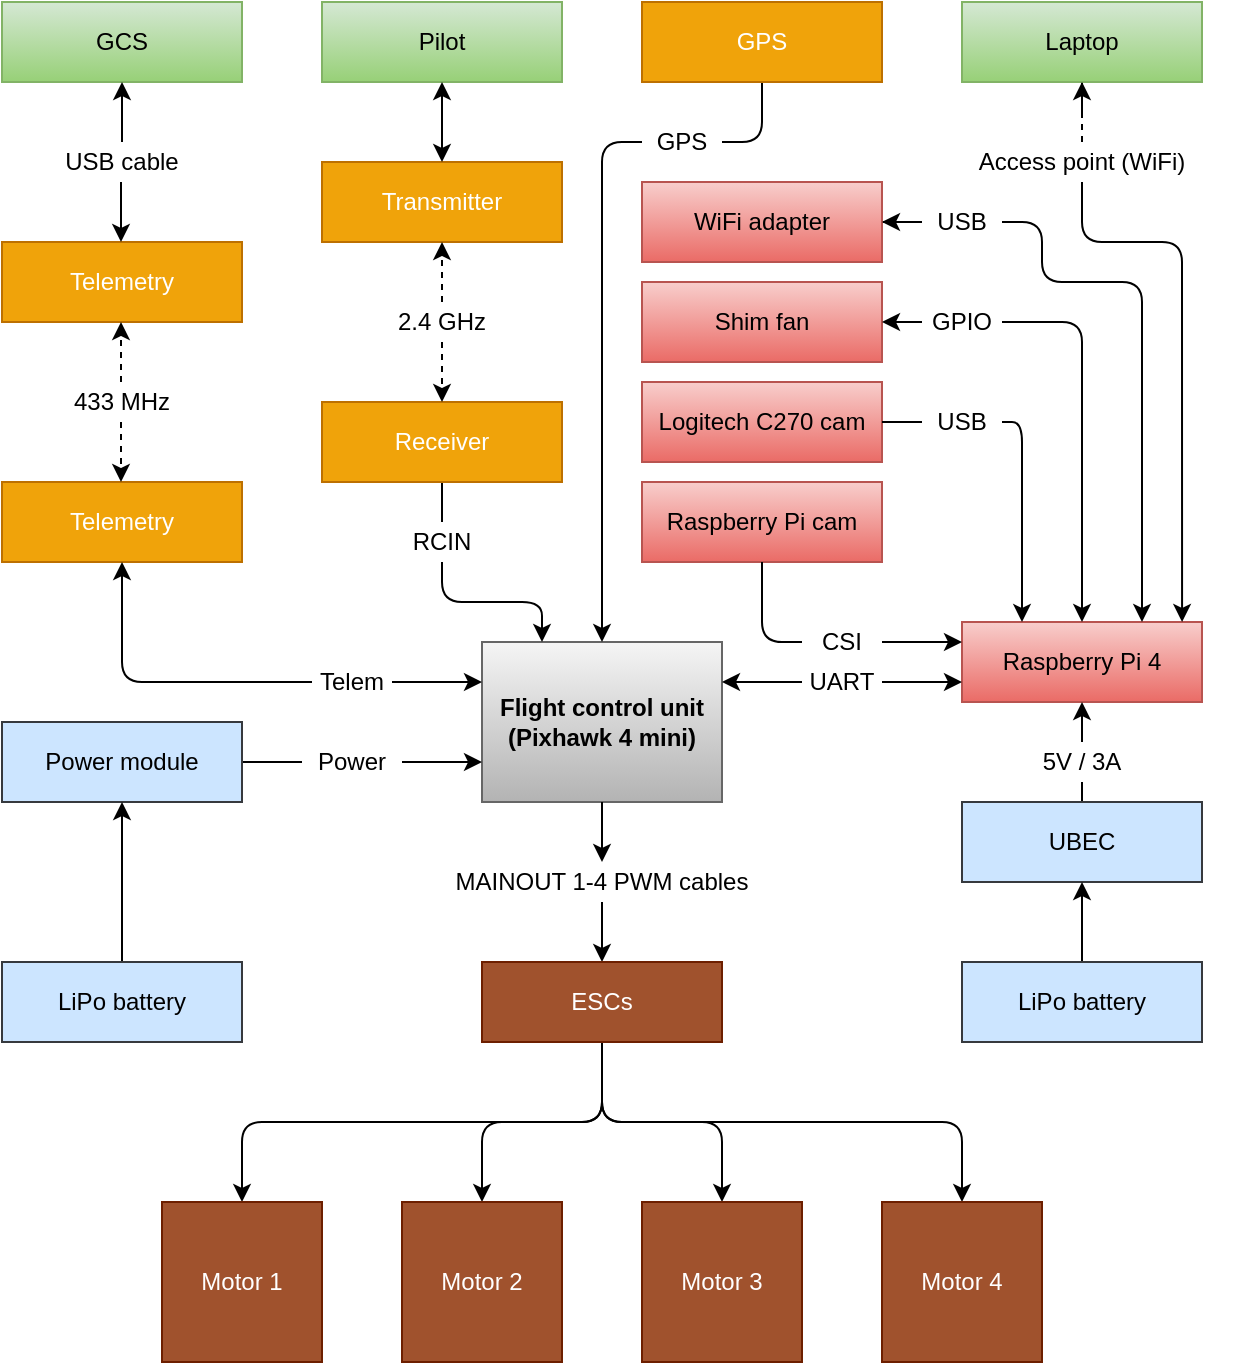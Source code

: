 <mxfile version="14.5.1" type="device"><diagram id="QRiczbJw5ZGmbl1pIXuY" name="Page-1"><mxGraphModel dx="1129" dy="688" grid="1" gridSize="10" guides="1" tooltips="1" connect="1" arrows="1" fold="1" page="1" pageScale="1" pageWidth="850" pageHeight="1100" math="0" shadow="0"><root><mxCell id="0"/><mxCell id="1" parent="0"/><mxCell id="sk7hf0EKisKR4dPthY-C-1" value="GCS" style="rounded=0;whiteSpace=wrap;html=1;gradientColor=#97d077;fillColor=#d5e8d4;strokeColor=#82b366;" parent="1" vertex="1"><mxGeometry x="80" y="40" width="120" height="40" as="geometry"/></mxCell><mxCell id="sk7hf0EKisKR4dPthY-C-3" value="Telemetry" style="rounded=0;whiteSpace=wrap;html=1;fillColor=#f0a30a;strokeColor=#BD7000;fontColor=#ffffff;" parent="1" vertex="1"><mxGeometry x="80" y="160" width="120" height="40" as="geometry"/></mxCell><mxCell id="sk7hf0EKisKR4dPthY-C-10" value="USB cable" style="text;html=1;strokeColor=none;fillColor=none;align=center;verticalAlign=middle;whiteSpace=wrap;rounded=0;" parent="1" vertex="1"><mxGeometry x="105" y="110" width="70" height="20" as="geometry"/></mxCell><mxCell id="sk7hf0EKisKR4dPthY-C-12" value="" style="endArrow=classic;html=1;entryX=0.5;entryY=1;entryDx=0;entryDy=0;exitX=0.5;exitY=0;exitDx=0;exitDy=0;" parent="1" source="sk7hf0EKisKR4dPthY-C-10" target="sk7hf0EKisKR4dPthY-C-1" edge="1"><mxGeometry width="50" height="50" relative="1" as="geometry"><mxPoint x="270" y="120" as="sourcePoint"/><mxPoint x="320" y="70" as="targetPoint"/></mxGeometry></mxCell><mxCell id="sk7hf0EKisKR4dPthY-C-13" value="" style="endArrow=classic;html=1;entryX=0.5;entryY=1;entryDx=0;entryDy=0;exitX=0.5;exitY=0;exitDx=0;exitDy=0;" parent="1" edge="1"><mxGeometry width="50" height="50" relative="1" as="geometry"><mxPoint x="139.5" y="130" as="sourcePoint"/><mxPoint x="139.5" y="160" as="targetPoint"/></mxGeometry></mxCell><mxCell id="sk7hf0EKisKR4dPthY-C-14" value="Telemetry" style="rounded=0;whiteSpace=wrap;html=1;fillColor=#f0a30a;strokeColor=#BD7000;fontColor=#ffffff;" parent="1" vertex="1"><mxGeometry x="80" y="280" width="120" height="40" as="geometry"/></mxCell><mxCell id="sk7hf0EKisKR4dPthY-C-15" value="433 MHz" style="text;html=1;strokeColor=none;fillColor=none;align=center;verticalAlign=middle;whiteSpace=wrap;rounded=0;" parent="1" vertex="1"><mxGeometry x="105" y="230" width="70" height="20" as="geometry"/></mxCell><mxCell id="sk7hf0EKisKR4dPthY-C-16" value="" style="endArrow=classic;html=1;entryX=0.5;entryY=1;entryDx=0;entryDy=0;exitX=0.5;exitY=0;exitDx=0;exitDy=0;dashed=1;" parent="1" edge="1"><mxGeometry width="50" height="50" relative="1" as="geometry"><mxPoint x="139.5" y="230" as="sourcePoint"/><mxPoint x="139.5" y="200" as="targetPoint"/></mxGeometry></mxCell><mxCell id="sk7hf0EKisKR4dPthY-C-17" value="" style="endArrow=classic;html=1;entryX=0.5;entryY=1;entryDx=0;entryDy=0;exitX=0.5;exitY=0;exitDx=0;exitDy=0;dashed=1;" parent="1" edge="1"><mxGeometry width="50" height="50" relative="1" as="geometry"><mxPoint x="139.5" y="250" as="sourcePoint"/><mxPoint x="139.5" y="280" as="targetPoint"/></mxGeometry></mxCell><mxCell id="sk7hf0EKisKR4dPthY-C-18" value="Pilot" style="rounded=0;whiteSpace=wrap;html=1;gradientColor=#97d077;fillColor=#d5e8d4;strokeColor=#82b366;" parent="1" vertex="1"><mxGeometry x="240" y="40" width="120" height="40" as="geometry"/></mxCell><mxCell id="sk7hf0EKisKR4dPthY-C-19" value="Transmitter" style="rounded=0;whiteSpace=wrap;html=1;fillColor=#f0a30a;strokeColor=#BD7000;fontColor=#ffffff;" parent="1" vertex="1"><mxGeometry x="240" y="120" width="120" height="40" as="geometry"/></mxCell><mxCell id="sk7hf0EKisKR4dPthY-C-108" style="edgeStyle=orthogonalEdgeStyle;rounded=0;orthogonalLoop=1;jettySize=auto;html=1;exitX=0.5;exitY=1;exitDx=0;exitDy=0;entryX=0.5;entryY=0;entryDx=0;entryDy=0;endArrow=none;endFill=0;strokeWidth=1;" parent="1" source="sk7hf0EKisKR4dPthY-C-23" target="sk7hf0EKisKR4dPthY-C-38" edge="1"><mxGeometry relative="1" as="geometry"/></mxCell><mxCell id="sk7hf0EKisKR4dPthY-C-23" value="Receiver" style="rounded=0;whiteSpace=wrap;html=1;fillColor=#f0a30a;strokeColor=#BD7000;fontColor=#ffffff;" parent="1" vertex="1"><mxGeometry x="240" y="240" width="120" height="40" as="geometry"/></mxCell><mxCell id="sk7hf0EKisKR4dPthY-C-133" style="edgeStyle=orthogonalEdgeStyle;rounded=0;orthogonalLoop=1;jettySize=auto;html=1;exitX=0.5;exitY=1;exitDx=0;exitDy=0;entryX=0.5;entryY=0;entryDx=0;entryDy=0;endArrow=classic;endFill=1;strokeWidth=1;dashed=1;" parent="1" source="sk7hf0EKisKR4dPthY-C-24" target="sk7hf0EKisKR4dPthY-C-23" edge="1"><mxGeometry relative="1" as="geometry"/></mxCell><mxCell id="sk7hf0EKisKR4dPthY-C-24" value="2.4 GHz" style="text;html=1;strokeColor=none;fillColor=none;align=center;verticalAlign=middle;whiteSpace=wrap;rounded=0;" parent="1" vertex="1"><mxGeometry x="265" y="190" width="70" height="20" as="geometry"/></mxCell><mxCell id="sk7hf0EKisKR4dPthY-C-164" style="edgeStyle=orthogonalEdgeStyle;rounded=1;orthogonalLoop=1;jettySize=auto;html=1;exitX=0.5;exitY=1;exitDx=0;exitDy=0;entryX=1;entryY=0.5;entryDx=0;entryDy=0;endArrow=none;endFill=0;strokeWidth=1;" parent="1" source="sk7hf0EKisKR4dPthY-C-27" target="sk7hf0EKisKR4dPthY-C-31" edge="1"><mxGeometry relative="1" as="geometry"><Array as="points"><mxPoint x="460" y="110"/></Array></mxGeometry></mxCell><mxCell id="sk7hf0EKisKR4dPthY-C-27" value="GPS" style="rounded=0;whiteSpace=wrap;html=1;fillColor=#f0a30a;strokeColor=#BD7000;fontColor=#ffffff;" parent="1" vertex="1"><mxGeometry x="400" y="40" width="120" height="40" as="geometry"/></mxCell><mxCell id="sk7hf0EKisKR4dPthY-C-74" style="edgeStyle=orthogonalEdgeStyle;rounded=0;orthogonalLoop=1;jettySize=auto;html=1;entryX=0.5;entryY=0;entryDx=0;entryDy=0;endArrow=classic;endFill=1;" parent="1" source="sk7hf0EKisKR4dPthY-C-75" target="sk7hf0EKisKR4dPthY-C-51" edge="1"><mxGeometry relative="1" as="geometry"/></mxCell><mxCell id="sk7hf0EKisKR4dPthY-C-29" value="&lt;div&gt;&lt;b&gt;Flight control unit&lt;/b&gt;&lt;/div&gt;&lt;div&gt;&lt;b&gt;(Pixhawk 4 mini)&lt;br&gt;&lt;/b&gt;&lt;/div&gt;" style="rounded=0;whiteSpace=wrap;html=1;gradientColor=#b3b3b3;fillColor=#f5f5f5;strokeColor=#666666;" parent="1" vertex="1"><mxGeometry x="320" y="360" width="120" height="80" as="geometry"/></mxCell><mxCell id="sk7hf0EKisKR4dPthY-C-107" style="edgeStyle=orthogonalEdgeStyle;rounded=0;orthogonalLoop=1;jettySize=auto;html=1;exitX=1;exitY=0.5;exitDx=0;exitDy=0;entryX=0;entryY=0.25;entryDx=0;entryDy=0;endArrow=classic;endFill=1;strokeWidth=1;" parent="1" source="sk7hf0EKisKR4dPthY-C-35" target="sk7hf0EKisKR4dPthY-C-29" edge="1"><mxGeometry relative="1" as="geometry"/></mxCell><mxCell id="sk7hf0EKisKR4dPthY-C-126" style="edgeStyle=orthogonalEdgeStyle;rounded=1;orthogonalLoop=1;jettySize=auto;html=1;entryX=0.5;entryY=1;entryDx=0;entryDy=0;endArrow=classic;endFill=1;strokeWidth=1;" parent="1" source="sk7hf0EKisKR4dPthY-C-35" target="sk7hf0EKisKR4dPthY-C-14" edge="1"><mxGeometry relative="1" as="geometry"/></mxCell><mxCell id="sk7hf0EKisKR4dPthY-C-35" value="Telem " style="text;html=1;strokeColor=none;fillColor=none;align=center;verticalAlign=middle;whiteSpace=wrap;rounded=0;" parent="1" vertex="1"><mxGeometry x="235" y="370" width="40" height="20" as="geometry"/></mxCell><mxCell id="sk7hf0EKisKR4dPthY-C-127" style="edgeStyle=orthogonalEdgeStyle;rounded=1;orthogonalLoop=1;jettySize=auto;html=1;exitX=0.5;exitY=1;exitDx=0;exitDy=0;entryX=0.25;entryY=0;entryDx=0;entryDy=0;endArrow=classic;endFill=1;strokeWidth=1;" parent="1" source="sk7hf0EKisKR4dPthY-C-38" target="sk7hf0EKisKR4dPthY-C-29" edge="1"><mxGeometry relative="1" as="geometry"><Array as="points"><mxPoint x="300" y="340"/><mxPoint x="350" y="340"/></Array></mxGeometry></mxCell><mxCell id="sk7hf0EKisKR4dPthY-C-38" value="RCIN" style="text;html=1;strokeColor=none;fillColor=none;align=center;verticalAlign=middle;whiteSpace=wrap;rounded=0;" parent="1" vertex="1"><mxGeometry x="280" y="300" width="40" height="20" as="geometry"/></mxCell><mxCell id="sk7hf0EKisKR4dPthY-C-45" style="edgeStyle=orthogonalEdgeStyle;rounded=0;orthogonalLoop=1;jettySize=auto;html=1;entryX=0;entryY=0.75;entryDx=0;entryDy=0;endArrow=classic;endFill=1;" parent="1" source="sk7hf0EKisKR4dPthY-C-71" target="sk7hf0EKisKR4dPthY-C-29" edge="1"><mxGeometry relative="1" as="geometry"/></mxCell><mxCell id="sk7hf0EKisKR4dPthY-C-73" style="edgeStyle=orthogonalEdgeStyle;rounded=0;orthogonalLoop=1;jettySize=auto;html=1;exitX=1;exitY=0.5;exitDx=0;exitDy=0;entryX=0;entryY=0.5;entryDx=0;entryDy=0;endArrow=none;endFill=0;" parent="1" source="sk7hf0EKisKR4dPthY-C-41" target="sk7hf0EKisKR4dPthY-C-71" edge="1"><mxGeometry relative="1" as="geometry"/></mxCell><mxCell id="sk7hf0EKisKR4dPthY-C-41" value="Power module" style="rounded=0;whiteSpace=wrap;html=1;fillColor=#cce5ff;strokeColor=#36393d;" parent="1" vertex="1"><mxGeometry x="80" y="400" width="120" height="40" as="geometry"/></mxCell><mxCell id="sk7hf0EKisKR4dPthY-C-47" style="edgeStyle=orthogonalEdgeStyle;rounded=0;orthogonalLoop=1;jettySize=auto;html=1;entryX=0.5;entryY=1;entryDx=0;entryDy=0;endArrow=classic;endFill=1;" parent="1" source="sk7hf0EKisKR4dPthY-C-42" target="sk7hf0EKisKR4dPthY-C-41" edge="1"><mxGeometry relative="1" as="geometry"/></mxCell><mxCell id="sk7hf0EKisKR4dPthY-C-42" value="LiPo battery" style="rounded=0;whiteSpace=wrap;html=1;fillColor=#cce5ff;strokeColor=#36393d;" parent="1" vertex="1"><mxGeometry x="80" y="520" width="120" height="40" as="geometry"/></mxCell><mxCell id="sk7hf0EKisKR4dPthY-C-43" value="Raspberry Pi 4" style="rounded=0;whiteSpace=wrap;html=1;fillColor=#f8cecc;strokeColor=#b85450;gradientColor=#ea6b66;" parent="1" vertex="1"><mxGeometry x="560" y="350" width="120" height="40" as="geometry"/></mxCell><mxCell id="sk7hf0EKisKR4dPthY-C-84" style="edgeStyle=orthogonalEdgeStyle;rounded=0;orthogonalLoop=1;jettySize=auto;html=1;exitX=0.5;exitY=0;exitDx=0;exitDy=0;entryX=0.5;entryY=1;entryDx=0;entryDy=0;endArrow=none;endFill=0;strokeWidth=1;" parent="1" source="sk7hf0EKisKR4dPthY-C-44" target="sk7hf0EKisKR4dPthY-C-66" edge="1"><mxGeometry relative="1" as="geometry"/></mxCell><mxCell id="sk7hf0EKisKR4dPthY-C-44" value="UBEC" style="rounded=0;whiteSpace=wrap;html=1;fillColor=#cce5ff;strokeColor=#36393d;" parent="1" vertex="1"><mxGeometry x="560" y="440" width="120" height="40" as="geometry"/></mxCell><mxCell id="sk7hf0EKisKR4dPthY-C-60" style="edgeStyle=orthogonalEdgeStyle;rounded=0;orthogonalLoop=1;jettySize=auto;html=1;exitX=0.5;exitY=0;exitDx=0;exitDy=0;entryX=0.5;entryY=1;entryDx=0;entryDy=0;endArrow=classic;endFill=1;" parent="1" source="sk7hf0EKisKR4dPthY-C-50" target="sk7hf0EKisKR4dPthY-C-44" edge="1"><mxGeometry relative="1" as="geometry"/></mxCell><mxCell id="sk7hf0EKisKR4dPthY-C-50" value="LiPo battery" style="rounded=0;whiteSpace=wrap;html=1;fillColor=#cce5ff;strokeColor=#36393d;" parent="1" vertex="1"><mxGeometry x="560" y="520" width="120" height="40" as="geometry"/></mxCell><mxCell id="sk7hf0EKisKR4dPthY-C-56" style="edgeStyle=orthogonalEdgeStyle;rounded=1;orthogonalLoop=1;jettySize=auto;html=1;entryX=0.5;entryY=0;entryDx=0;entryDy=0;endArrow=classic;endFill=1;" parent="1" source="sk7hf0EKisKR4dPthY-C-51" target="sk7hf0EKisKR4dPthY-C-53" edge="1"><mxGeometry relative="1" as="geometry"><Array as="points"><mxPoint x="380" y="600"/><mxPoint x="200" y="600"/></Array></mxGeometry></mxCell><mxCell id="sk7hf0EKisKR4dPthY-C-57" style="edgeStyle=orthogonalEdgeStyle;rounded=1;orthogonalLoop=1;jettySize=auto;html=1;exitX=0.5;exitY=1;exitDx=0;exitDy=0;entryX=0.5;entryY=0;entryDx=0;entryDy=0;endArrow=classic;endFill=1;" parent="1" source="sk7hf0EKisKR4dPthY-C-51" target="sk7hf0EKisKR4dPthY-C-52" edge="1"><mxGeometry relative="1" as="geometry"><Array as="points"><mxPoint x="380" y="600"/><mxPoint x="560" y="600"/></Array></mxGeometry></mxCell><mxCell id="sk7hf0EKisKR4dPthY-C-58" style="edgeStyle=orthogonalEdgeStyle;rounded=1;orthogonalLoop=1;jettySize=auto;html=1;exitX=0.5;exitY=1;exitDx=0;exitDy=0;endArrow=classic;endFill=1;" parent="1" source="sk7hf0EKisKR4dPthY-C-51" target="sk7hf0EKisKR4dPthY-C-55" edge="1"><mxGeometry relative="1" as="geometry"/></mxCell><mxCell id="sk7hf0EKisKR4dPthY-C-59" style="edgeStyle=orthogonalEdgeStyle;rounded=1;orthogonalLoop=1;jettySize=auto;html=1;exitX=0.5;exitY=1;exitDx=0;exitDy=0;entryX=0.5;entryY=0;entryDx=0;entryDy=0;endArrow=classic;endFill=1;" parent="1" source="sk7hf0EKisKR4dPthY-C-51" target="sk7hf0EKisKR4dPthY-C-54" edge="1"><mxGeometry relative="1" as="geometry"/></mxCell><mxCell id="sk7hf0EKisKR4dPthY-C-51" value="ESCs" style="rounded=0;whiteSpace=wrap;html=1;fillColor=#a0522d;strokeColor=#6D1F00;fontColor=#ffffff;" parent="1" vertex="1"><mxGeometry x="320" y="520" width="120" height="40" as="geometry"/></mxCell><mxCell id="sk7hf0EKisKR4dPthY-C-52" value="Motor 4" style="rounded=0;whiteSpace=wrap;html=1;fillColor=#a0522d;strokeColor=#6D1F00;fontColor=#ffffff;" parent="1" vertex="1"><mxGeometry x="520" y="640" width="80" height="80" as="geometry"/></mxCell><mxCell id="sk7hf0EKisKR4dPthY-C-53" value="Motor 1" style="rounded=0;whiteSpace=wrap;html=1;fillColor=#a0522d;strokeColor=#6D1F00;fontColor=#ffffff;" parent="1" vertex="1"><mxGeometry x="160" y="640" width="80" height="80" as="geometry"/></mxCell><mxCell id="sk7hf0EKisKR4dPthY-C-54" value="Motor 2" style="rounded=0;whiteSpace=wrap;html=1;fillColor=#a0522d;strokeColor=#6D1F00;fontColor=#ffffff;" parent="1" vertex="1"><mxGeometry x="280" y="640" width="80" height="80" as="geometry"/></mxCell><mxCell id="sk7hf0EKisKR4dPthY-C-55" value="Motor 3" style="rounded=0;whiteSpace=wrap;html=1;fillColor=#a0522d;strokeColor=#6D1F00;fontColor=#ffffff;" parent="1" vertex="1"><mxGeometry x="400" y="640" width="80" height="80" as="geometry"/></mxCell><mxCell id="sk7hf0EKisKR4dPthY-C-89" style="edgeStyle=orthogonalEdgeStyle;rounded=0;orthogonalLoop=1;jettySize=auto;html=1;exitX=0;exitY=0.5;exitDx=0;exitDy=0;entryX=1;entryY=0.25;entryDx=0;entryDy=0;endArrow=classic;endFill=1;strokeWidth=1;" parent="1" source="sk7hf0EKisKR4dPthY-C-62" target="sk7hf0EKisKR4dPthY-C-29" edge="1"><mxGeometry relative="1" as="geometry"/></mxCell><mxCell id="sk7hf0EKisKR4dPthY-C-90" style="edgeStyle=orthogonalEdgeStyle;rounded=0;orthogonalLoop=1;jettySize=auto;html=1;entryX=0;entryY=0.75;entryDx=0;entryDy=0;endArrow=classic;endFill=1;strokeWidth=1;" parent="1" source="sk7hf0EKisKR4dPthY-C-62" target="sk7hf0EKisKR4dPthY-C-43" edge="1"><mxGeometry relative="1" as="geometry"/></mxCell><mxCell id="sk7hf0EKisKR4dPthY-C-62" value="UART" style="text;html=1;strokeColor=none;fillColor=none;align=center;verticalAlign=middle;whiteSpace=wrap;rounded=0;" parent="1" vertex="1"><mxGeometry x="480" y="370" width="40" height="20" as="geometry"/></mxCell><mxCell id="sk7hf0EKisKR4dPthY-C-85" style="edgeStyle=orthogonalEdgeStyle;rounded=0;orthogonalLoop=1;jettySize=auto;html=1;exitX=0.5;exitY=0;exitDx=0;exitDy=0;entryX=0.5;entryY=1;entryDx=0;entryDy=0;endArrow=classic;endFill=1;strokeWidth=1;" parent="1" source="sk7hf0EKisKR4dPthY-C-66" target="sk7hf0EKisKR4dPthY-C-43" edge="1"><mxGeometry relative="1" as="geometry"/></mxCell><mxCell id="sk7hf0EKisKR4dPthY-C-66" value="5V / 3A" style="text;html=1;strokeColor=none;fillColor=none;align=center;verticalAlign=middle;whiteSpace=wrap;rounded=0;" parent="1" vertex="1"><mxGeometry x="595" y="410" width="50" height="20" as="geometry"/></mxCell><mxCell id="sk7hf0EKisKR4dPthY-C-71" value="Power" style="text;html=1;strokeColor=none;fillColor=none;align=center;verticalAlign=middle;whiteSpace=wrap;rounded=0;" parent="1" vertex="1"><mxGeometry x="230" y="410" width="50" height="20" as="geometry"/></mxCell><mxCell id="sk7hf0EKisKR4dPthY-C-75" value="MAINOUT 1-4 PWM cables" style="text;html=1;strokeColor=none;fillColor=none;align=center;verticalAlign=middle;whiteSpace=wrap;rounded=0;" parent="1" vertex="1"><mxGeometry x="285" y="470" width="190" height="20" as="geometry"/></mxCell><mxCell id="sk7hf0EKisKR4dPthY-C-76" style="edgeStyle=orthogonalEdgeStyle;rounded=0;orthogonalLoop=1;jettySize=auto;html=1;entryX=0.5;entryY=0;entryDx=0;entryDy=0;endArrow=classic;endFill=1;" parent="1" source="sk7hf0EKisKR4dPthY-C-29" target="sk7hf0EKisKR4dPthY-C-75" edge="1"><mxGeometry relative="1" as="geometry"><mxPoint x="380" y="440" as="sourcePoint"/><mxPoint x="380" y="520" as="targetPoint"/></mxGeometry></mxCell><mxCell id="sk7hf0EKisKR4dPthY-C-92" value="" style="endArrow=classic;html=1;strokeWidth=1;entryX=0.5;entryY=1;entryDx=0;entryDy=0;exitX=0.5;exitY=0;exitDx=0;exitDy=0;dashed=1;" parent="1" source="sk7hf0EKisKR4dPthY-C-24" target="sk7hf0EKisKR4dPthY-C-19" edge="1"><mxGeometry width="50" height="50" relative="1" as="geometry"><mxPoint x="396" y="293" as="sourcePoint"/><mxPoint x="446" y="243" as="targetPoint"/></mxGeometry></mxCell><mxCell id="gDxq4xbHx0DMGXTyvQvZ-17" value="" style="edgeStyle=orthogonalEdgeStyle;rounded=1;orthogonalLoop=1;jettySize=auto;html=1;dashed=1;endArrow=none;endFill=0;" edge="1" parent="1" source="sk7hf0EKisKR4dPthY-C-104" target="sk7hf0EKisKR4dPthY-C-119"><mxGeometry relative="1" as="geometry"/></mxCell><mxCell id="sk7hf0EKisKR4dPthY-C-104" value="Laptop" style="rounded=0;whiteSpace=wrap;html=1;gradientColor=#97d077;fillColor=#d5e8d4;strokeColor=#82b366;" parent="1" vertex="1"><mxGeometry x="560" y="40" width="120" height="40" as="geometry"/></mxCell><mxCell id="sk7hf0EKisKR4dPthY-C-123" style="edgeStyle=orthogonalEdgeStyle;rounded=0;orthogonalLoop=1;jettySize=auto;html=1;exitX=0.5;exitY=0;exitDx=0;exitDy=0;entryX=0.5;entryY=1;entryDx=0;entryDy=0;endArrow=classic;endFill=1;strokeWidth=1;dashed=1;" parent="1" source="sk7hf0EKisKR4dPthY-C-119" target="sk7hf0EKisKR4dPthY-C-104" edge="1"><mxGeometry relative="1" as="geometry"/></mxCell><mxCell id="gDxq4xbHx0DMGXTyvQvZ-13" style="edgeStyle=orthogonalEdgeStyle;rounded=1;orthogonalLoop=1;jettySize=auto;html=1;exitX=0.5;exitY=1;exitDx=0;exitDy=0;entryX=0.917;entryY=0;entryDx=0;entryDy=0;entryPerimeter=0;" edge="1" parent="1" source="sk7hf0EKisKR4dPthY-C-119" target="sk7hf0EKisKR4dPthY-C-43"><mxGeometry relative="1" as="geometry"><Array as="points"><mxPoint x="620" y="160"/><mxPoint x="670" y="160"/></Array></mxGeometry></mxCell><mxCell id="sk7hf0EKisKR4dPthY-C-119" value="Access point (WiFi)" style="text;html=1;strokeColor=none;fillColor=none;align=center;verticalAlign=middle;whiteSpace=wrap;rounded=0;" parent="1" vertex="1"><mxGeometry x="535" y="110" width="170" height="20" as="geometry"/></mxCell><mxCell id="sk7hf0EKisKR4dPthY-C-132" value="" style="endArrow=classic;startArrow=classic;html=1;strokeWidth=1;entryX=0.5;entryY=1;entryDx=0;entryDy=0;exitX=0.5;exitY=0;exitDx=0;exitDy=0;" parent="1" source="sk7hf0EKisKR4dPthY-C-19" target="sk7hf0EKisKR4dPthY-C-18" edge="1"><mxGeometry width="50" height="50" relative="1" as="geometry"><mxPoint x="210" y="250" as="sourcePoint"/><mxPoint x="260" y="200" as="targetPoint"/></mxGeometry></mxCell><mxCell id="sk7hf0EKisKR4dPthY-C-173" style="edgeStyle=orthogonalEdgeStyle;rounded=1;orthogonalLoop=1;jettySize=auto;html=1;exitX=0;exitY=0.5;exitDx=0;exitDy=0;entryX=0.5;entryY=0;entryDx=0;entryDy=0;endArrow=classic;endFill=1;strokeWidth=1;" parent="1" source="sk7hf0EKisKR4dPthY-C-31" target="sk7hf0EKisKR4dPthY-C-29" edge="1"><mxGeometry relative="1" as="geometry"/></mxCell><mxCell id="sk7hf0EKisKR4dPthY-C-31" value="GPS " style="text;html=1;strokeColor=none;fillColor=none;align=center;verticalAlign=middle;whiteSpace=wrap;rounded=0;" parent="1" vertex="1"><mxGeometry x="400" y="100" width="40" height="20" as="geometry"/></mxCell><mxCell id="sk7hf0EKisKR4dPthY-C-139" value="Logitech C270 cam" style="rounded=0;whiteSpace=wrap;html=1;fillColor=#f8cecc;strokeColor=#b85450;gradientColor=#ea6b66;" parent="1" vertex="1"><mxGeometry x="400" y="230" width="120" height="40" as="geometry"/></mxCell><mxCell id="sk7hf0EKisKR4dPthY-C-140" value="Raspberry Pi cam" style="rounded=0;whiteSpace=wrap;html=1;fillColor=#f8cecc;strokeColor=#b85450;gradientColor=#ea6b66;" parent="1" vertex="1"><mxGeometry x="400" y="280" width="120" height="40" as="geometry"/></mxCell><mxCell id="gDxq4xbHx0DMGXTyvQvZ-15" style="edgeStyle=orthogonalEdgeStyle;rounded=1;orthogonalLoop=1;jettySize=auto;html=1;exitX=1;exitY=0.5;exitDx=0;exitDy=0;entryX=0.25;entryY=0;entryDx=0;entryDy=0;" edge="1" parent="1" source="sk7hf0EKisKR4dPthY-C-147" target="sk7hf0EKisKR4dPthY-C-43"><mxGeometry relative="1" as="geometry"><Array as="points"><mxPoint x="590" y="250"/></Array></mxGeometry></mxCell><mxCell id="gDxq4xbHx0DMGXTyvQvZ-16" style="edgeStyle=orthogonalEdgeStyle;rounded=0;orthogonalLoop=1;jettySize=auto;html=1;exitX=0;exitY=0.5;exitDx=0;exitDy=0;entryX=1;entryY=0.5;entryDx=0;entryDy=0;endArrow=none;endFill=0;" edge="1" parent="1" source="sk7hf0EKisKR4dPthY-C-147" target="sk7hf0EKisKR4dPthY-C-139"><mxGeometry relative="1" as="geometry"/></mxCell><mxCell id="sk7hf0EKisKR4dPthY-C-147" value="USB" style="text;html=1;strokeColor=none;fillColor=none;align=center;verticalAlign=middle;whiteSpace=wrap;rounded=0;" parent="1" vertex="1"><mxGeometry x="540" y="240" width="40" height="20" as="geometry"/></mxCell><mxCell id="sk7hf0EKisKR4dPthY-C-155" style="edgeStyle=orthogonalEdgeStyle;rounded=1;orthogonalLoop=1;jettySize=auto;html=1;exitX=0;exitY=0.5;exitDx=0;exitDy=0;entryX=0.5;entryY=1;entryDx=0;entryDy=0;endArrow=none;endFill=0;strokeWidth=1;" parent="1" source="sk7hf0EKisKR4dPthY-C-153" target="sk7hf0EKisKR4dPthY-C-140" edge="1"><mxGeometry relative="1" as="geometry"/></mxCell><mxCell id="sk7hf0EKisKR4dPthY-C-156" style="edgeStyle=orthogonalEdgeStyle;rounded=0;orthogonalLoop=1;jettySize=auto;html=1;entryX=0;entryY=0.25;entryDx=0;entryDy=0;endArrow=classic;endFill=1;strokeWidth=1;" parent="1" source="sk7hf0EKisKR4dPthY-C-153" target="sk7hf0EKisKR4dPthY-C-43" edge="1"><mxGeometry relative="1" as="geometry"/></mxCell><mxCell id="sk7hf0EKisKR4dPthY-C-153" value="CSI" style="text;html=1;strokeColor=none;fillColor=none;align=center;verticalAlign=middle;whiteSpace=wrap;rounded=0;" parent="1" vertex="1"><mxGeometry x="480" y="350" width="40" height="20" as="geometry"/></mxCell><mxCell id="sk7hf0EKisKR4dPthY-C-165" value="Shim fan" style="rounded=0;whiteSpace=wrap;html=1;fillColor=#f8cecc;strokeColor=#b85450;gradientColor=#ea6b66;" parent="1" vertex="1"><mxGeometry x="400" y="180" width="120" height="40" as="geometry"/></mxCell><mxCell id="sk7hf0EKisKR4dPthY-C-177" style="edgeStyle=orthogonalEdgeStyle;rounded=1;orthogonalLoop=1;jettySize=auto;html=1;exitX=0;exitY=0.5;exitDx=0;exitDy=0;entryX=1;entryY=0.5;entryDx=0;entryDy=0;endArrow=classic;endFill=1;strokeWidth=1;" parent="1" source="sk7hf0EKisKR4dPthY-C-174" target="sk7hf0EKisKR4dPthY-C-165" edge="1"><mxGeometry relative="1" as="geometry"/></mxCell><mxCell id="gDxq4xbHx0DMGXTyvQvZ-12" style="edgeStyle=orthogonalEdgeStyle;orthogonalLoop=1;jettySize=auto;html=1;exitX=1;exitY=0.5;exitDx=0;exitDy=0;entryX=0.5;entryY=0;entryDx=0;entryDy=0;rounded=1;" edge="1" parent="1" source="sk7hf0EKisKR4dPthY-C-174" target="sk7hf0EKisKR4dPthY-C-43"><mxGeometry relative="1" as="geometry"/></mxCell><mxCell id="sk7hf0EKisKR4dPthY-C-174" value="GPIO" style="text;html=1;strokeColor=none;fillColor=none;align=center;verticalAlign=middle;whiteSpace=wrap;rounded=0;" parent="1" vertex="1"><mxGeometry x="540" y="190" width="40" height="20" as="geometry"/></mxCell><mxCell id="gDxq4xbHx0DMGXTyvQvZ-18" value="" style="edgeStyle=orthogonalEdgeStyle;rounded=1;orthogonalLoop=1;jettySize=auto;html=1;endArrow=none;endFill=0;" edge="1" parent="1" source="gDxq4xbHx0DMGXTyvQvZ-1" target="gDxq4xbHx0DMGXTyvQvZ-4"><mxGeometry relative="1" as="geometry"/></mxCell><mxCell id="gDxq4xbHx0DMGXTyvQvZ-1" value="WiFi adapter" style="rounded=0;whiteSpace=wrap;html=1;fillColor=#f8cecc;strokeColor=#b85450;gradientColor=#ea6b66;" vertex="1" parent="1"><mxGeometry x="400" y="130" width="120" height="40" as="geometry"/></mxCell><mxCell id="gDxq4xbHx0DMGXTyvQvZ-6" style="edgeStyle=orthogonalEdgeStyle;rounded=0;orthogonalLoop=1;jettySize=auto;html=1;exitX=0;exitY=0.5;exitDx=0;exitDy=0;entryX=1;entryY=0.5;entryDx=0;entryDy=0;dashed=1;" edge="1" parent="1" source="gDxq4xbHx0DMGXTyvQvZ-4" target="gDxq4xbHx0DMGXTyvQvZ-1"><mxGeometry relative="1" as="geometry"/></mxCell><mxCell id="gDxq4xbHx0DMGXTyvQvZ-14" style="edgeStyle=orthogonalEdgeStyle;rounded=1;orthogonalLoop=1;jettySize=auto;html=1;exitX=1;exitY=0.5;exitDx=0;exitDy=0;entryX=0.75;entryY=0;entryDx=0;entryDy=0;" edge="1" parent="1" source="gDxq4xbHx0DMGXTyvQvZ-4" target="sk7hf0EKisKR4dPthY-C-43"><mxGeometry relative="1" as="geometry"><Array as="points"><mxPoint x="600" y="150"/><mxPoint x="600" y="180"/><mxPoint x="650" y="180"/></Array></mxGeometry></mxCell><mxCell id="gDxq4xbHx0DMGXTyvQvZ-4" value="USB" style="text;html=1;strokeColor=none;fillColor=none;align=center;verticalAlign=middle;whiteSpace=wrap;rounded=0;" vertex="1" parent="1"><mxGeometry x="540" y="140" width="40" height="20" as="geometry"/></mxCell></root></mxGraphModel></diagram></mxfile>